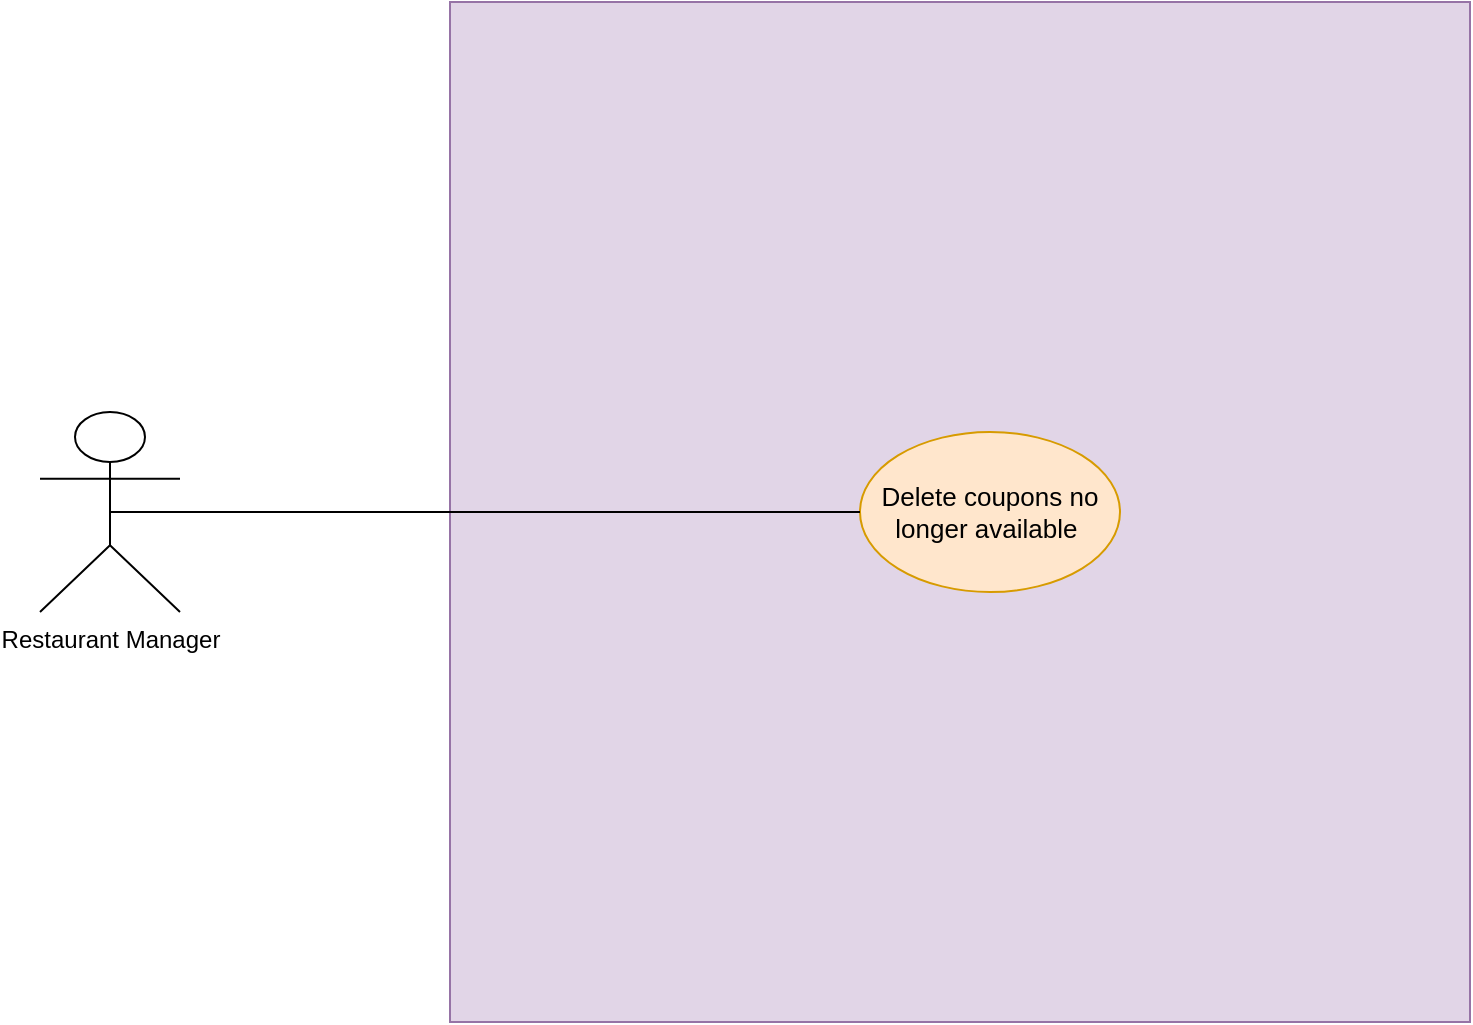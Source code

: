 <mxfile version="18.0.6" type="device"><diagram id="kg1rYYwzPfy4I76olRBd" name="User Acc Use Case "><mxGraphModel dx="675" dy="641" grid="1" gridSize="10" guides="1" tooltips="1" connect="1" arrows="1" fold="1" page="1" pageScale="1" pageWidth="850" pageHeight="1100" math="0" shadow="0"><root><mxCell id="0"/><mxCell id="1" parent="0"/><mxCell id="pTzHUSHq5x_WE2IULTZU-1" value="Restaurant Manager" style="shape=umlActor;verticalLabelPosition=bottom;verticalAlign=top;html=1;outlineConnect=0;align=center;" parent="1" vertex="1"><mxGeometry x="90" y="250" width="70" height="100" as="geometry"/></mxCell><mxCell id="pTzHUSHq5x_WE2IULTZU-3" value="" style="whiteSpace=wrap;html=1;aspect=fixed;fillColor=#e1d5e7;strokeColor=#9673a6;" parent="1" vertex="1"><mxGeometry x="295" y="45" width="510" height="510" as="geometry"/></mxCell><mxCell id="pTzHUSHq5x_WE2IULTZU-4" value="&lt;font style=&quot;font-size: 13px;&quot;&gt;Delete coupons no longer available&amp;nbsp;&lt;/font&gt;" style="ellipse;whiteSpace=wrap;html=1;fillColor=#ffe6cc;strokeColor=#d79b00;" parent="1" vertex="1"><mxGeometry x="500" y="260" width="130" height="80" as="geometry"/></mxCell><mxCell id="pTzHUSHq5x_WE2IULTZU-12" value="" style="endArrow=none;html=1;rounded=0;fontSize=15;exitX=0.5;exitY=0.5;exitDx=0;exitDy=0;exitPerimeter=0;entryX=0;entryY=0.5;entryDx=0;entryDy=0;" parent="1" source="pTzHUSHq5x_WE2IULTZU-1" target="pTzHUSHq5x_WE2IULTZU-4" edge="1"><mxGeometry width="50" height="50" relative="1" as="geometry"><mxPoint x="160" y="320" as="sourcePoint"/><mxPoint x="210" y="270" as="targetPoint"/></mxGeometry></mxCell></root></mxGraphModel></diagram></mxfile>